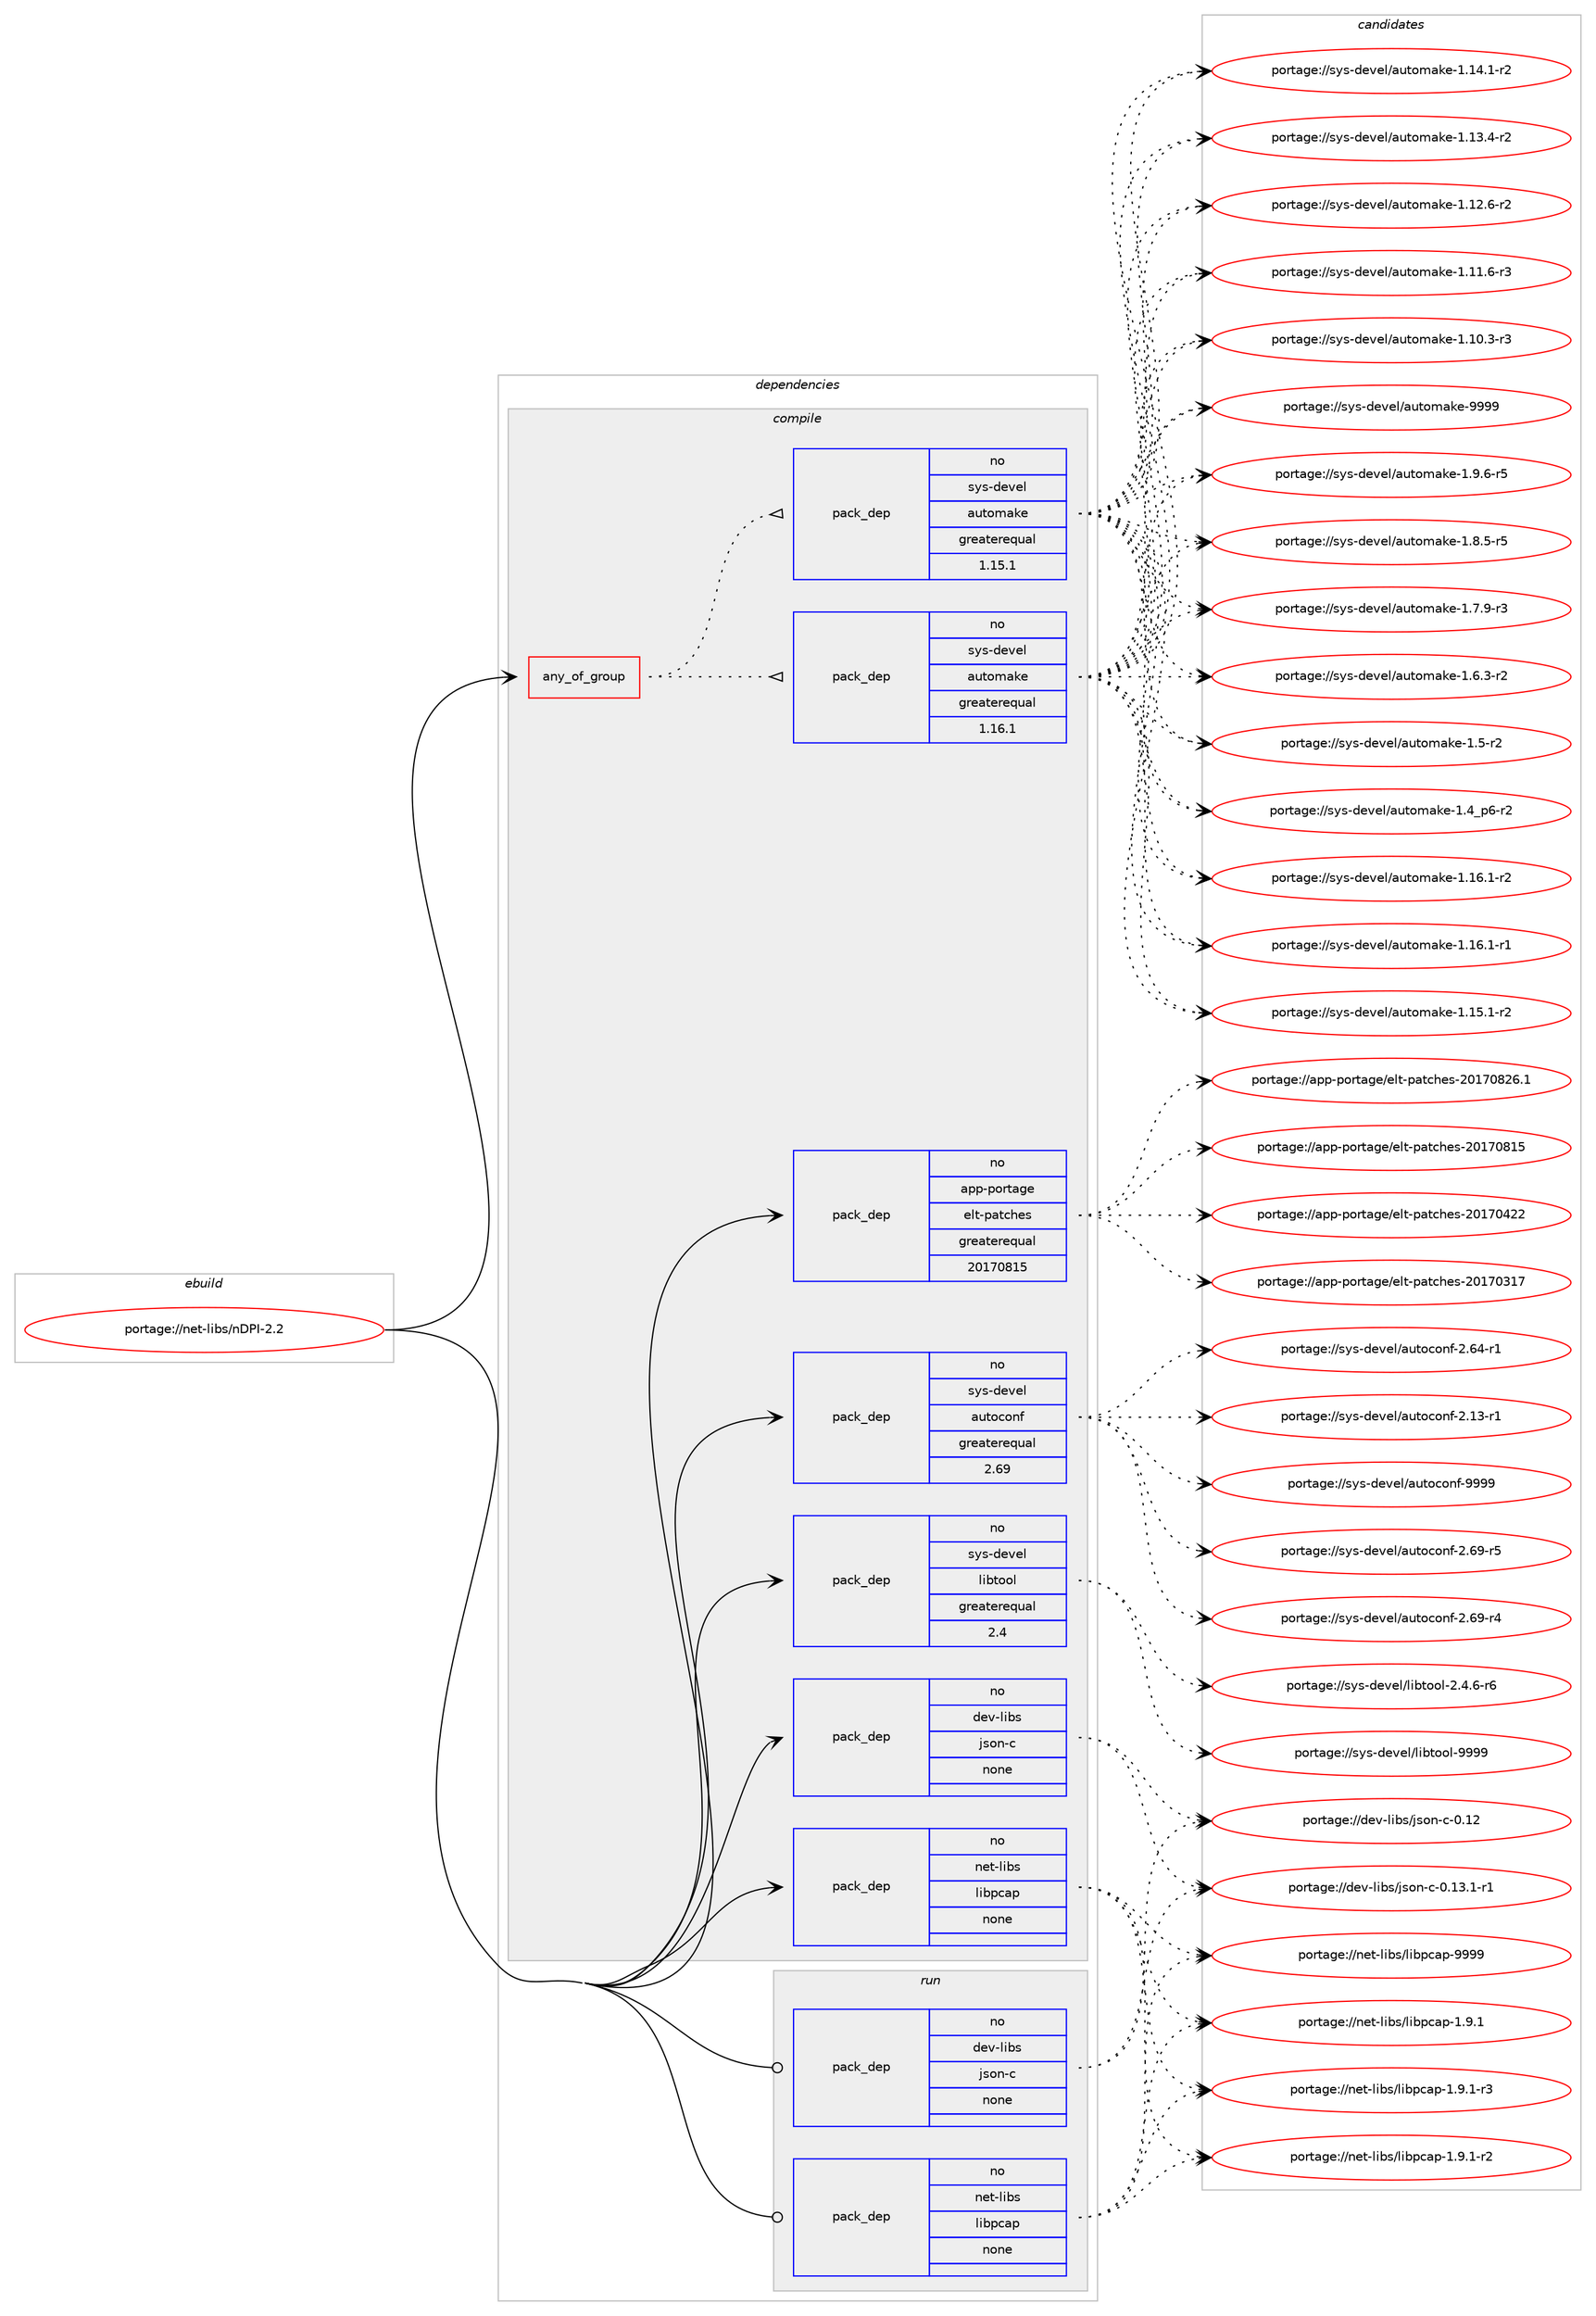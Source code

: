 digraph prolog {

# *************
# Graph options
# *************

newrank=true;
concentrate=true;
compound=true;
graph [rankdir=LR,fontname=Helvetica,fontsize=10,ranksep=1.5];#, ranksep=2.5, nodesep=0.2];
edge  [arrowhead=vee];
node  [fontname=Helvetica,fontsize=10];

# **********
# The ebuild
# **********

subgraph cluster_leftcol {
color=gray;
rank=same;
label=<<i>ebuild</i>>;
id [label="portage://net-libs/nDPI-2.2", color=red, width=4, href="../net-libs/nDPI-2.2.svg"];
}

# ****************
# The dependencies
# ****************

subgraph cluster_midcol {
color=gray;
label=<<i>dependencies</i>>;
subgraph cluster_compile {
fillcolor="#eeeeee";
style=filled;
label=<<i>compile</i>>;
subgraph any1138 {
dependency58290 [label=<<TABLE BORDER="0" CELLBORDER="1" CELLSPACING="0" CELLPADDING="4"><TR><TD CELLPADDING="10">any_of_group</TD></TR></TABLE>>, shape=none, color=red];subgraph pack45592 {
dependency58291 [label=<<TABLE BORDER="0" CELLBORDER="1" CELLSPACING="0" CELLPADDING="4" WIDTH="220"><TR><TD ROWSPAN="6" CELLPADDING="30">pack_dep</TD></TR><TR><TD WIDTH="110">no</TD></TR><TR><TD>sys-devel</TD></TR><TR><TD>automake</TD></TR><TR><TD>greaterequal</TD></TR><TR><TD>1.16.1</TD></TR></TABLE>>, shape=none, color=blue];
}
dependency58290:e -> dependency58291:w [weight=20,style="dotted",arrowhead="oinv"];
subgraph pack45593 {
dependency58292 [label=<<TABLE BORDER="0" CELLBORDER="1" CELLSPACING="0" CELLPADDING="4" WIDTH="220"><TR><TD ROWSPAN="6" CELLPADDING="30">pack_dep</TD></TR><TR><TD WIDTH="110">no</TD></TR><TR><TD>sys-devel</TD></TR><TR><TD>automake</TD></TR><TR><TD>greaterequal</TD></TR><TR><TD>1.15.1</TD></TR></TABLE>>, shape=none, color=blue];
}
dependency58290:e -> dependency58292:w [weight=20,style="dotted",arrowhead="oinv"];
}
id:e -> dependency58290:w [weight=20,style="solid",arrowhead="vee"];
subgraph pack45594 {
dependency58293 [label=<<TABLE BORDER="0" CELLBORDER="1" CELLSPACING="0" CELLPADDING="4" WIDTH="220"><TR><TD ROWSPAN="6" CELLPADDING="30">pack_dep</TD></TR><TR><TD WIDTH="110">no</TD></TR><TR><TD>app-portage</TD></TR><TR><TD>elt-patches</TD></TR><TR><TD>greaterequal</TD></TR><TR><TD>20170815</TD></TR></TABLE>>, shape=none, color=blue];
}
id:e -> dependency58293:w [weight=20,style="solid",arrowhead="vee"];
subgraph pack45595 {
dependency58294 [label=<<TABLE BORDER="0" CELLBORDER="1" CELLSPACING="0" CELLPADDING="4" WIDTH="220"><TR><TD ROWSPAN="6" CELLPADDING="30">pack_dep</TD></TR><TR><TD WIDTH="110">no</TD></TR><TR><TD>dev-libs</TD></TR><TR><TD>json-c</TD></TR><TR><TD>none</TD></TR><TR><TD></TD></TR></TABLE>>, shape=none, color=blue];
}
id:e -> dependency58294:w [weight=20,style="solid",arrowhead="vee"];
subgraph pack45596 {
dependency58295 [label=<<TABLE BORDER="0" CELLBORDER="1" CELLSPACING="0" CELLPADDING="4" WIDTH="220"><TR><TD ROWSPAN="6" CELLPADDING="30">pack_dep</TD></TR><TR><TD WIDTH="110">no</TD></TR><TR><TD>net-libs</TD></TR><TR><TD>libpcap</TD></TR><TR><TD>none</TD></TR><TR><TD></TD></TR></TABLE>>, shape=none, color=blue];
}
id:e -> dependency58295:w [weight=20,style="solid",arrowhead="vee"];
subgraph pack45597 {
dependency58296 [label=<<TABLE BORDER="0" CELLBORDER="1" CELLSPACING="0" CELLPADDING="4" WIDTH="220"><TR><TD ROWSPAN="6" CELLPADDING="30">pack_dep</TD></TR><TR><TD WIDTH="110">no</TD></TR><TR><TD>sys-devel</TD></TR><TR><TD>autoconf</TD></TR><TR><TD>greaterequal</TD></TR><TR><TD>2.69</TD></TR></TABLE>>, shape=none, color=blue];
}
id:e -> dependency58296:w [weight=20,style="solid",arrowhead="vee"];
subgraph pack45598 {
dependency58297 [label=<<TABLE BORDER="0" CELLBORDER="1" CELLSPACING="0" CELLPADDING="4" WIDTH="220"><TR><TD ROWSPAN="6" CELLPADDING="30">pack_dep</TD></TR><TR><TD WIDTH="110">no</TD></TR><TR><TD>sys-devel</TD></TR><TR><TD>libtool</TD></TR><TR><TD>greaterequal</TD></TR><TR><TD>2.4</TD></TR></TABLE>>, shape=none, color=blue];
}
id:e -> dependency58297:w [weight=20,style="solid",arrowhead="vee"];
}
subgraph cluster_compileandrun {
fillcolor="#eeeeee";
style=filled;
label=<<i>compile and run</i>>;
}
subgraph cluster_run {
fillcolor="#eeeeee";
style=filled;
label=<<i>run</i>>;
subgraph pack45599 {
dependency58298 [label=<<TABLE BORDER="0" CELLBORDER="1" CELLSPACING="0" CELLPADDING="4" WIDTH="220"><TR><TD ROWSPAN="6" CELLPADDING="30">pack_dep</TD></TR><TR><TD WIDTH="110">no</TD></TR><TR><TD>dev-libs</TD></TR><TR><TD>json-c</TD></TR><TR><TD>none</TD></TR><TR><TD></TD></TR></TABLE>>, shape=none, color=blue];
}
id:e -> dependency58298:w [weight=20,style="solid",arrowhead="odot"];
subgraph pack45600 {
dependency58299 [label=<<TABLE BORDER="0" CELLBORDER="1" CELLSPACING="0" CELLPADDING="4" WIDTH="220"><TR><TD ROWSPAN="6" CELLPADDING="30">pack_dep</TD></TR><TR><TD WIDTH="110">no</TD></TR><TR><TD>net-libs</TD></TR><TR><TD>libpcap</TD></TR><TR><TD>none</TD></TR><TR><TD></TD></TR></TABLE>>, shape=none, color=blue];
}
id:e -> dependency58299:w [weight=20,style="solid",arrowhead="odot"];
}
}

# **************
# The candidates
# **************

subgraph cluster_choices {
rank=same;
color=gray;
label=<<i>candidates</i>>;

subgraph choice45592 {
color=black;
nodesep=1;
choice115121115451001011181011084797117116111109971071014557575757 [label="portage://sys-devel/automake-9999", color=red, width=4,href="../sys-devel/automake-9999.svg"];
choice115121115451001011181011084797117116111109971071014549465746544511453 [label="portage://sys-devel/automake-1.9.6-r5", color=red, width=4,href="../sys-devel/automake-1.9.6-r5.svg"];
choice115121115451001011181011084797117116111109971071014549465646534511453 [label="portage://sys-devel/automake-1.8.5-r5", color=red, width=4,href="../sys-devel/automake-1.8.5-r5.svg"];
choice115121115451001011181011084797117116111109971071014549465546574511451 [label="portage://sys-devel/automake-1.7.9-r3", color=red, width=4,href="../sys-devel/automake-1.7.9-r3.svg"];
choice115121115451001011181011084797117116111109971071014549465446514511450 [label="portage://sys-devel/automake-1.6.3-r2", color=red, width=4,href="../sys-devel/automake-1.6.3-r2.svg"];
choice11512111545100101118101108479711711611110997107101454946534511450 [label="portage://sys-devel/automake-1.5-r2", color=red, width=4,href="../sys-devel/automake-1.5-r2.svg"];
choice115121115451001011181011084797117116111109971071014549465295112544511450 [label="portage://sys-devel/automake-1.4_p6-r2", color=red, width=4,href="../sys-devel/automake-1.4_p6-r2.svg"];
choice11512111545100101118101108479711711611110997107101454946495446494511450 [label="portage://sys-devel/automake-1.16.1-r2", color=red, width=4,href="../sys-devel/automake-1.16.1-r2.svg"];
choice11512111545100101118101108479711711611110997107101454946495446494511449 [label="portage://sys-devel/automake-1.16.1-r1", color=red, width=4,href="../sys-devel/automake-1.16.1-r1.svg"];
choice11512111545100101118101108479711711611110997107101454946495346494511450 [label="portage://sys-devel/automake-1.15.1-r2", color=red, width=4,href="../sys-devel/automake-1.15.1-r2.svg"];
choice11512111545100101118101108479711711611110997107101454946495246494511450 [label="portage://sys-devel/automake-1.14.1-r2", color=red, width=4,href="../sys-devel/automake-1.14.1-r2.svg"];
choice11512111545100101118101108479711711611110997107101454946495146524511450 [label="portage://sys-devel/automake-1.13.4-r2", color=red, width=4,href="../sys-devel/automake-1.13.4-r2.svg"];
choice11512111545100101118101108479711711611110997107101454946495046544511450 [label="portage://sys-devel/automake-1.12.6-r2", color=red, width=4,href="../sys-devel/automake-1.12.6-r2.svg"];
choice11512111545100101118101108479711711611110997107101454946494946544511451 [label="portage://sys-devel/automake-1.11.6-r3", color=red, width=4,href="../sys-devel/automake-1.11.6-r3.svg"];
choice11512111545100101118101108479711711611110997107101454946494846514511451 [label="portage://sys-devel/automake-1.10.3-r3", color=red, width=4,href="../sys-devel/automake-1.10.3-r3.svg"];
dependency58291:e -> choice115121115451001011181011084797117116111109971071014557575757:w [style=dotted,weight="100"];
dependency58291:e -> choice115121115451001011181011084797117116111109971071014549465746544511453:w [style=dotted,weight="100"];
dependency58291:e -> choice115121115451001011181011084797117116111109971071014549465646534511453:w [style=dotted,weight="100"];
dependency58291:e -> choice115121115451001011181011084797117116111109971071014549465546574511451:w [style=dotted,weight="100"];
dependency58291:e -> choice115121115451001011181011084797117116111109971071014549465446514511450:w [style=dotted,weight="100"];
dependency58291:e -> choice11512111545100101118101108479711711611110997107101454946534511450:w [style=dotted,weight="100"];
dependency58291:e -> choice115121115451001011181011084797117116111109971071014549465295112544511450:w [style=dotted,weight="100"];
dependency58291:e -> choice11512111545100101118101108479711711611110997107101454946495446494511450:w [style=dotted,weight="100"];
dependency58291:e -> choice11512111545100101118101108479711711611110997107101454946495446494511449:w [style=dotted,weight="100"];
dependency58291:e -> choice11512111545100101118101108479711711611110997107101454946495346494511450:w [style=dotted,weight="100"];
dependency58291:e -> choice11512111545100101118101108479711711611110997107101454946495246494511450:w [style=dotted,weight="100"];
dependency58291:e -> choice11512111545100101118101108479711711611110997107101454946495146524511450:w [style=dotted,weight="100"];
dependency58291:e -> choice11512111545100101118101108479711711611110997107101454946495046544511450:w [style=dotted,weight="100"];
dependency58291:e -> choice11512111545100101118101108479711711611110997107101454946494946544511451:w [style=dotted,weight="100"];
dependency58291:e -> choice11512111545100101118101108479711711611110997107101454946494846514511451:w [style=dotted,weight="100"];
}
subgraph choice45593 {
color=black;
nodesep=1;
choice115121115451001011181011084797117116111109971071014557575757 [label="portage://sys-devel/automake-9999", color=red, width=4,href="../sys-devel/automake-9999.svg"];
choice115121115451001011181011084797117116111109971071014549465746544511453 [label="portage://sys-devel/automake-1.9.6-r5", color=red, width=4,href="../sys-devel/automake-1.9.6-r5.svg"];
choice115121115451001011181011084797117116111109971071014549465646534511453 [label="portage://sys-devel/automake-1.8.5-r5", color=red, width=4,href="../sys-devel/automake-1.8.5-r5.svg"];
choice115121115451001011181011084797117116111109971071014549465546574511451 [label="portage://sys-devel/automake-1.7.9-r3", color=red, width=4,href="../sys-devel/automake-1.7.9-r3.svg"];
choice115121115451001011181011084797117116111109971071014549465446514511450 [label="portage://sys-devel/automake-1.6.3-r2", color=red, width=4,href="../sys-devel/automake-1.6.3-r2.svg"];
choice11512111545100101118101108479711711611110997107101454946534511450 [label="portage://sys-devel/automake-1.5-r2", color=red, width=4,href="../sys-devel/automake-1.5-r2.svg"];
choice115121115451001011181011084797117116111109971071014549465295112544511450 [label="portage://sys-devel/automake-1.4_p6-r2", color=red, width=4,href="../sys-devel/automake-1.4_p6-r2.svg"];
choice11512111545100101118101108479711711611110997107101454946495446494511450 [label="portage://sys-devel/automake-1.16.1-r2", color=red, width=4,href="../sys-devel/automake-1.16.1-r2.svg"];
choice11512111545100101118101108479711711611110997107101454946495446494511449 [label="portage://sys-devel/automake-1.16.1-r1", color=red, width=4,href="../sys-devel/automake-1.16.1-r1.svg"];
choice11512111545100101118101108479711711611110997107101454946495346494511450 [label="portage://sys-devel/automake-1.15.1-r2", color=red, width=4,href="../sys-devel/automake-1.15.1-r2.svg"];
choice11512111545100101118101108479711711611110997107101454946495246494511450 [label="portage://sys-devel/automake-1.14.1-r2", color=red, width=4,href="../sys-devel/automake-1.14.1-r2.svg"];
choice11512111545100101118101108479711711611110997107101454946495146524511450 [label="portage://sys-devel/automake-1.13.4-r2", color=red, width=4,href="../sys-devel/automake-1.13.4-r2.svg"];
choice11512111545100101118101108479711711611110997107101454946495046544511450 [label="portage://sys-devel/automake-1.12.6-r2", color=red, width=4,href="../sys-devel/automake-1.12.6-r2.svg"];
choice11512111545100101118101108479711711611110997107101454946494946544511451 [label="portage://sys-devel/automake-1.11.6-r3", color=red, width=4,href="../sys-devel/automake-1.11.6-r3.svg"];
choice11512111545100101118101108479711711611110997107101454946494846514511451 [label="portage://sys-devel/automake-1.10.3-r3", color=red, width=4,href="../sys-devel/automake-1.10.3-r3.svg"];
dependency58292:e -> choice115121115451001011181011084797117116111109971071014557575757:w [style=dotted,weight="100"];
dependency58292:e -> choice115121115451001011181011084797117116111109971071014549465746544511453:w [style=dotted,weight="100"];
dependency58292:e -> choice115121115451001011181011084797117116111109971071014549465646534511453:w [style=dotted,weight="100"];
dependency58292:e -> choice115121115451001011181011084797117116111109971071014549465546574511451:w [style=dotted,weight="100"];
dependency58292:e -> choice115121115451001011181011084797117116111109971071014549465446514511450:w [style=dotted,weight="100"];
dependency58292:e -> choice11512111545100101118101108479711711611110997107101454946534511450:w [style=dotted,weight="100"];
dependency58292:e -> choice115121115451001011181011084797117116111109971071014549465295112544511450:w [style=dotted,weight="100"];
dependency58292:e -> choice11512111545100101118101108479711711611110997107101454946495446494511450:w [style=dotted,weight="100"];
dependency58292:e -> choice11512111545100101118101108479711711611110997107101454946495446494511449:w [style=dotted,weight="100"];
dependency58292:e -> choice11512111545100101118101108479711711611110997107101454946495346494511450:w [style=dotted,weight="100"];
dependency58292:e -> choice11512111545100101118101108479711711611110997107101454946495246494511450:w [style=dotted,weight="100"];
dependency58292:e -> choice11512111545100101118101108479711711611110997107101454946495146524511450:w [style=dotted,weight="100"];
dependency58292:e -> choice11512111545100101118101108479711711611110997107101454946495046544511450:w [style=dotted,weight="100"];
dependency58292:e -> choice11512111545100101118101108479711711611110997107101454946494946544511451:w [style=dotted,weight="100"];
dependency58292:e -> choice11512111545100101118101108479711711611110997107101454946494846514511451:w [style=dotted,weight="100"];
}
subgraph choice45594 {
color=black;
nodesep=1;
choice971121124511211111411697103101471011081164511297116991041011154550484955485650544649 [label="portage://app-portage/elt-patches-20170826.1", color=red, width=4,href="../app-portage/elt-patches-20170826.1.svg"];
choice97112112451121111141169710310147101108116451129711699104101115455048495548564953 [label="portage://app-portage/elt-patches-20170815", color=red, width=4,href="../app-portage/elt-patches-20170815.svg"];
choice97112112451121111141169710310147101108116451129711699104101115455048495548525050 [label="portage://app-portage/elt-patches-20170422", color=red, width=4,href="../app-portage/elt-patches-20170422.svg"];
choice97112112451121111141169710310147101108116451129711699104101115455048495548514955 [label="portage://app-portage/elt-patches-20170317", color=red, width=4,href="../app-portage/elt-patches-20170317.svg"];
dependency58293:e -> choice971121124511211111411697103101471011081164511297116991041011154550484955485650544649:w [style=dotted,weight="100"];
dependency58293:e -> choice97112112451121111141169710310147101108116451129711699104101115455048495548564953:w [style=dotted,weight="100"];
dependency58293:e -> choice97112112451121111141169710310147101108116451129711699104101115455048495548525050:w [style=dotted,weight="100"];
dependency58293:e -> choice97112112451121111141169710310147101108116451129711699104101115455048495548514955:w [style=dotted,weight="100"];
}
subgraph choice45595 {
color=black;
nodesep=1;
choice1001011184510810598115471061151111104599454846495146494511449 [label="portage://dev-libs/json-c-0.13.1-r1", color=red, width=4,href="../dev-libs/json-c-0.13.1-r1.svg"];
choice10010111845108105981154710611511111045994548464950 [label="portage://dev-libs/json-c-0.12", color=red, width=4,href="../dev-libs/json-c-0.12.svg"];
dependency58294:e -> choice1001011184510810598115471061151111104599454846495146494511449:w [style=dotted,weight="100"];
dependency58294:e -> choice10010111845108105981154710611511111045994548464950:w [style=dotted,weight="100"];
}
subgraph choice45596 {
color=black;
nodesep=1;
choice1101011164510810598115471081059811299971124557575757 [label="portage://net-libs/libpcap-9999", color=red, width=4,href="../net-libs/libpcap-9999.svg"];
choice1101011164510810598115471081059811299971124549465746494511451 [label="portage://net-libs/libpcap-1.9.1-r3", color=red, width=4,href="../net-libs/libpcap-1.9.1-r3.svg"];
choice1101011164510810598115471081059811299971124549465746494511450 [label="portage://net-libs/libpcap-1.9.1-r2", color=red, width=4,href="../net-libs/libpcap-1.9.1-r2.svg"];
choice110101116451081059811547108105981129997112454946574649 [label="portage://net-libs/libpcap-1.9.1", color=red, width=4,href="../net-libs/libpcap-1.9.1.svg"];
dependency58295:e -> choice1101011164510810598115471081059811299971124557575757:w [style=dotted,weight="100"];
dependency58295:e -> choice1101011164510810598115471081059811299971124549465746494511451:w [style=dotted,weight="100"];
dependency58295:e -> choice1101011164510810598115471081059811299971124549465746494511450:w [style=dotted,weight="100"];
dependency58295:e -> choice110101116451081059811547108105981129997112454946574649:w [style=dotted,weight="100"];
}
subgraph choice45597 {
color=black;
nodesep=1;
choice115121115451001011181011084797117116111991111101024557575757 [label="portage://sys-devel/autoconf-9999", color=red, width=4,href="../sys-devel/autoconf-9999.svg"];
choice1151211154510010111810110847971171161119911111010245504654574511453 [label="portage://sys-devel/autoconf-2.69-r5", color=red, width=4,href="../sys-devel/autoconf-2.69-r5.svg"];
choice1151211154510010111810110847971171161119911111010245504654574511452 [label="portage://sys-devel/autoconf-2.69-r4", color=red, width=4,href="../sys-devel/autoconf-2.69-r4.svg"];
choice1151211154510010111810110847971171161119911111010245504654524511449 [label="portage://sys-devel/autoconf-2.64-r1", color=red, width=4,href="../sys-devel/autoconf-2.64-r1.svg"];
choice1151211154510010111810110847971171161119911111010245504649514511449 [label="portage://sys-devel/autoconf-2.13-r1", color=red, width=4,href="../sys-devel/autoconf-2.13-r1.svg"];
dependency58296:e -> choice115121115451001011181011084797117116111991111101024557575757:w [style=dotted,weight="100"];
dependency58296:e -> choice1151211154510010111810110847971171161119911111010245504654574511453:w [style=dotted,weight="100"];
dependency58296:e -> choice1151211154510010111810110847971171161119911111010245504654574511452:w [style=dotted,weight="100"];
dependency58296:e -> choice1151211154510010111810110847971171161119911111010245504654524511449:w [style=dotted,weight="100"];
dependency58296:e -> choice1151211154510010111810110847971171161119911111010245504649514511449:w [style=dotted,weight="100"];
}
subgraph choice45598 {
color=black;
nodesep=1;
choice1151211154510010111810110847108105981161111111084557575757 [label="portage://sys-devel/libtool-9999", color=red, width=4,href="../sys-devel/libtool-9999.svg"];
choice1151211154510010111810110847108105981161111111084550465246544511454 [label="portage://sys-devel/libtool-2.4.6-r6", color=red, width=4,href="../sys-devel/libtool-2.4.6-r6.svg"];
dependency58297:e -> choice1151211154510010111810110847108105981161111111084557575757:w [style=dotted,weight="100"];
dependency58297:e -> choice1151211154510010111810110847108105981161111111084550465246544511454:w [style=dotted,weight="100"];
}
subgraph choice45599 {
color=black;
nodesep=1;
choice1001011184510810598115471061151111104599454846495146494511449 [label="portage://dev-libs/json-c-0.13.1-r1", color=red, width=4,href="../dev-libs/json-c-0.13.1-r1.svg"];
choice10010111845108105981154710611511111045994548464950 [label="portage://dev-libs/json-c-0.12", color=red, width=4,href="../dev-libs/json-c-0.12.svg"];
dependency58298:e -> choice1001011184510810598115471061151111104599454846495146494511449:w [style=dotted,weight="100"];
dependency58298:e -> choice10010111845108105981154710611511111045994548464950:w [style=dotted,weight="100"];
}
subgraph choice45600 {
color=black;
nodesep=1;
choice1101011164510810598115471081059811299971124557575757 [label="portage://net-libs/libpcap-9999", color=red, width=4,href="../net-libs/libpcap-9999.svg"];
choice1101011164510810598115471081059811299971124549465746494511451 [label="portage://net-libs/libpcap-1.9.1-r3", color=red, width=4,href="../net-libs/libpcap-1.9.1-r3.svg"];
choice1101011164510810598115471081059811299971124549465746494511450 [label="portage://net-libs/libpcap-1.9.1-r2", color=red, width=4,href="../net-libs/libpcap-1.9.1-r2.svg"];
choice110101116451081059811547108105981129997112454946574649 [label="portage://net-libs/libpcap-1.9.1", color=red, width=4,href="../net-libs/libpcap-1.9.1.svg"];
dependency58299:e -> choice1101011164510810598115471081059811299971124557575757:w [style=dotted,weight="100"];
dependency58299:e -> choice1101011164510810598115471081059811299971124549465746494511451:w [style=dotted,weight="100"];
dependency58299:e -> choice1101011164510810598115471081059811299971124549465746494511450:w [style=dotted,weight="100"];
dependency58299:e -> choice110101116451081059811547108105981129997112454946574649:w [style=dotted,weight="100"];
}
}

}
